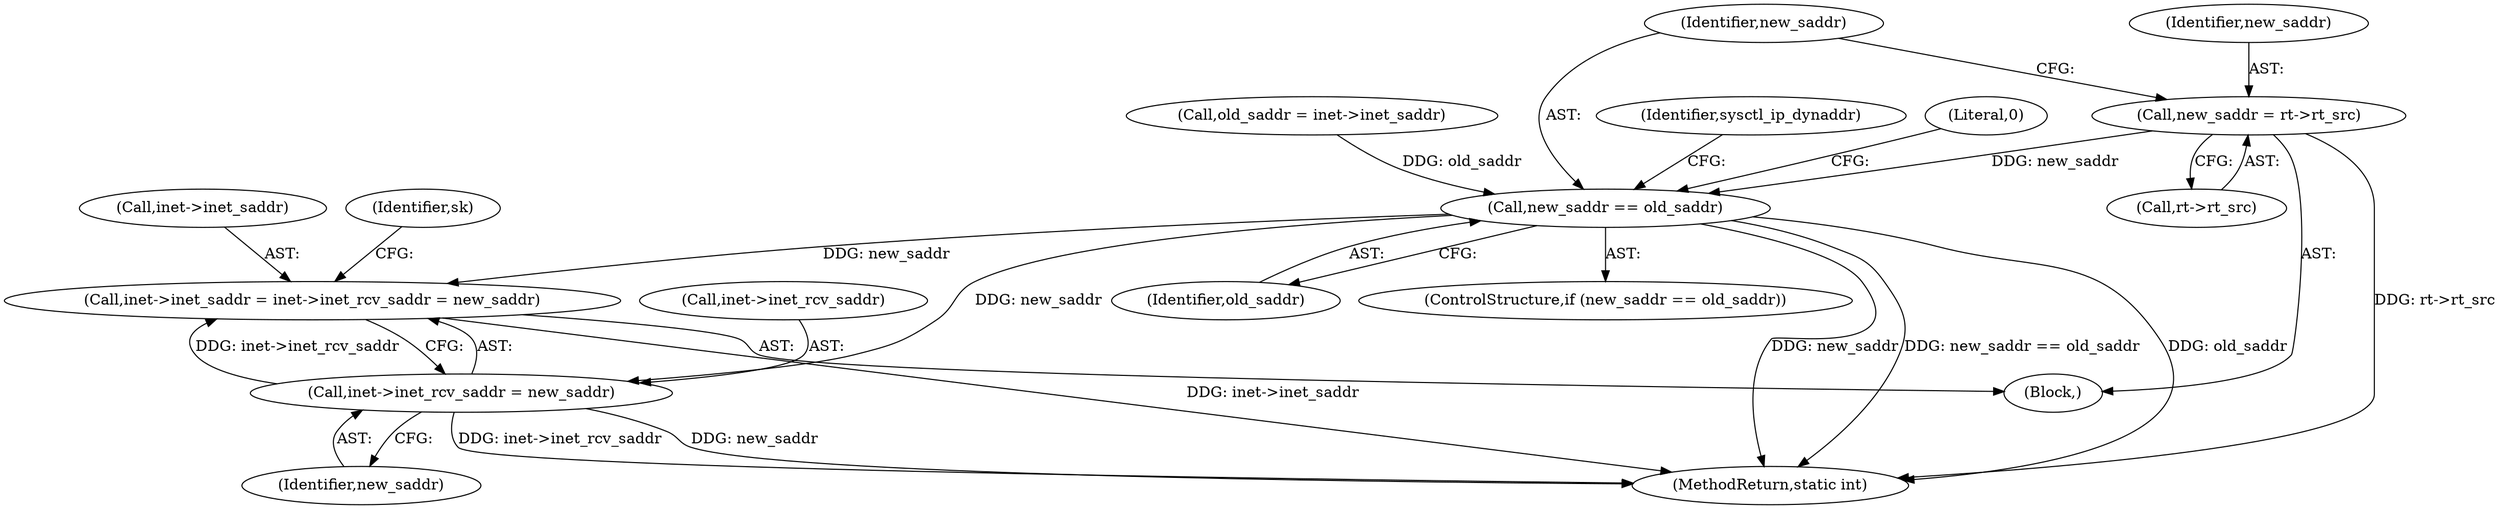 digraph "0_linux_f6d8bd051c391c1c0458a30b2a7abcd939329259_3@pointer" {
"1000177" [label="(Call,new_saddr = rt->rt_src)"];
"1000183" [label="(Call,new_saddr == old_saddr)"];
"1000193" [label="(Call,inet->inet_saddr = inet->inet_rcv_saddr = new_saddr)"];
"1000197" [label="(Call,inet->inet_rcv_saddr = new_saddr)"];
"1000203" [label="(Identifier,sk)"];
"1000178" [label="(Identifier,new_saddr)"];
"1000177" [label="(Call,new_saddr = rt->rt_src)"];
"1000183" [label="(Call,new_saddr == old_saddr)"];
"1000194" [label="(Call,inet->inet_saddr)"];
"1000193" [label="(Call,inet->inet_saddr = inet->inet_rcv_saddr = new_saddr)"];
"1000185" [label="(Identifier,old_saddr)"];
"1000187" [label="(Literal,0)"];
"1000190" [label="(Identifier,sysctl_ip_dynaddr)"];
"1000198" [label="(Call,inet->inet_rcv_saddr)"];
"1000182" [label="(ControlStructure,if (new_saddr == old_saddr))"];
"1000197" [label="(Call,inet->inet_rcv_saddr = new_saddr)"];
"1000184" [label="(Identifier,new_saddr)"];
"1000201" [label="(Identifier,new_saddr)"];
"1000179" [label="(Call,rt->rt_src)"];
"1000104" [label="(Block,)"];
"1000111" [label="(Call,old_saddr = inet->inet_saddr)"];
"1000206" [label="(MethodReturn,static int)"];
"1000177" -> "1000104"  [label="AST: "];
"1000177" -> "1000179"  [label="CFG: "];
"1000178" -> "1000177"  [label="AST: "];
"1000179" -> "1000177"  [label="AST: "];
"1000184" -> "1000177"  [label="CFG: "];
"1000177" -> "1000206"  [label="DDG: rt->rt_src"];
"1000177" -> "1000183"  [label="DDG: new_saddr"];
"1000183" -> "1000182"  [label="AST: "];
"1000183" -> "1000185"  [label="CFG: "];
"1000184" -> "1000183"  [label="AST: "];
"1000185" -> "1000183"  [label="AST: "];
"1000187" -> "1000183"  [label="CFG: "];
"1000190" -> "1000183"  [label="CFG: "];
"1000183" -> "1000206"  [label="DDG: old_saddr"];
"1000183" -> "1000206"  [label="DDG: new_saddr"];
"1000183" -> "1000206"  [label="DDG: new_saddr == old_saddr"];
"1000111" -> "1000183"  [label="DDG: old_saddr"];
"1000183" -> "1000193"  [label="DDG: new_saddr"];
"1000183" -> "1000197"  [label="DDG: new_saddr"];
"1000193" -> "1000104"  [label="AST: "];
"1000193" -> "1000197"  [label="CFG: "];
"1000194" -> "1000193"  [label="AST: "];
"1000197" -> "1000193"  [label="AST: "];
"1000203" -> "1000193"  [label="CFG: "];
"1000193" -> "1000206"  [label="DDG: inet->inet_saddr"];
"1000197" -> "1000193"  [label="DDG: inet->inet_rcv_saddr"];
"1000197" -> "1000201"  [label="CFG: "];
"1000198" -> "1000197"  [label="AST: "];
"1000201" -> "1000197"  [label="AST: "];
"1000197" -> "1000206"  [label="DDG: new_saddr"];
"1000197" -> "1000206"  [label="DDG: inet->inet_rcv_saddr"];
}
